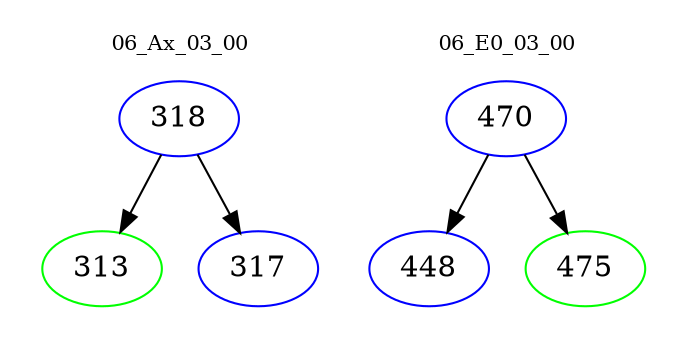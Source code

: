 digraph{
subgraph cluster_0 {
color = white
label = "06_Ax_03_00";
fontsize=10;
T0_318 [label="318", color="blue"]
T0_318 -> T0_313 [color="black"]
T0_313 [label="313", color="green"]
T0_318 -> T0_317 [color="black"]
T0_317 [label="317", color="blue"]
}
subgraph cluster_1 {
color = white
label = "06_E0_03_00";
fontsize=10;
T1_470 [label="470", color="blue"]
T1_470 -> T1_448 [color="black"]
T1_448 [label="448", color="blue"]
T1_470 -> T1_475 [color="black"]
T1_475 [label="475", color="green"]
}
}
